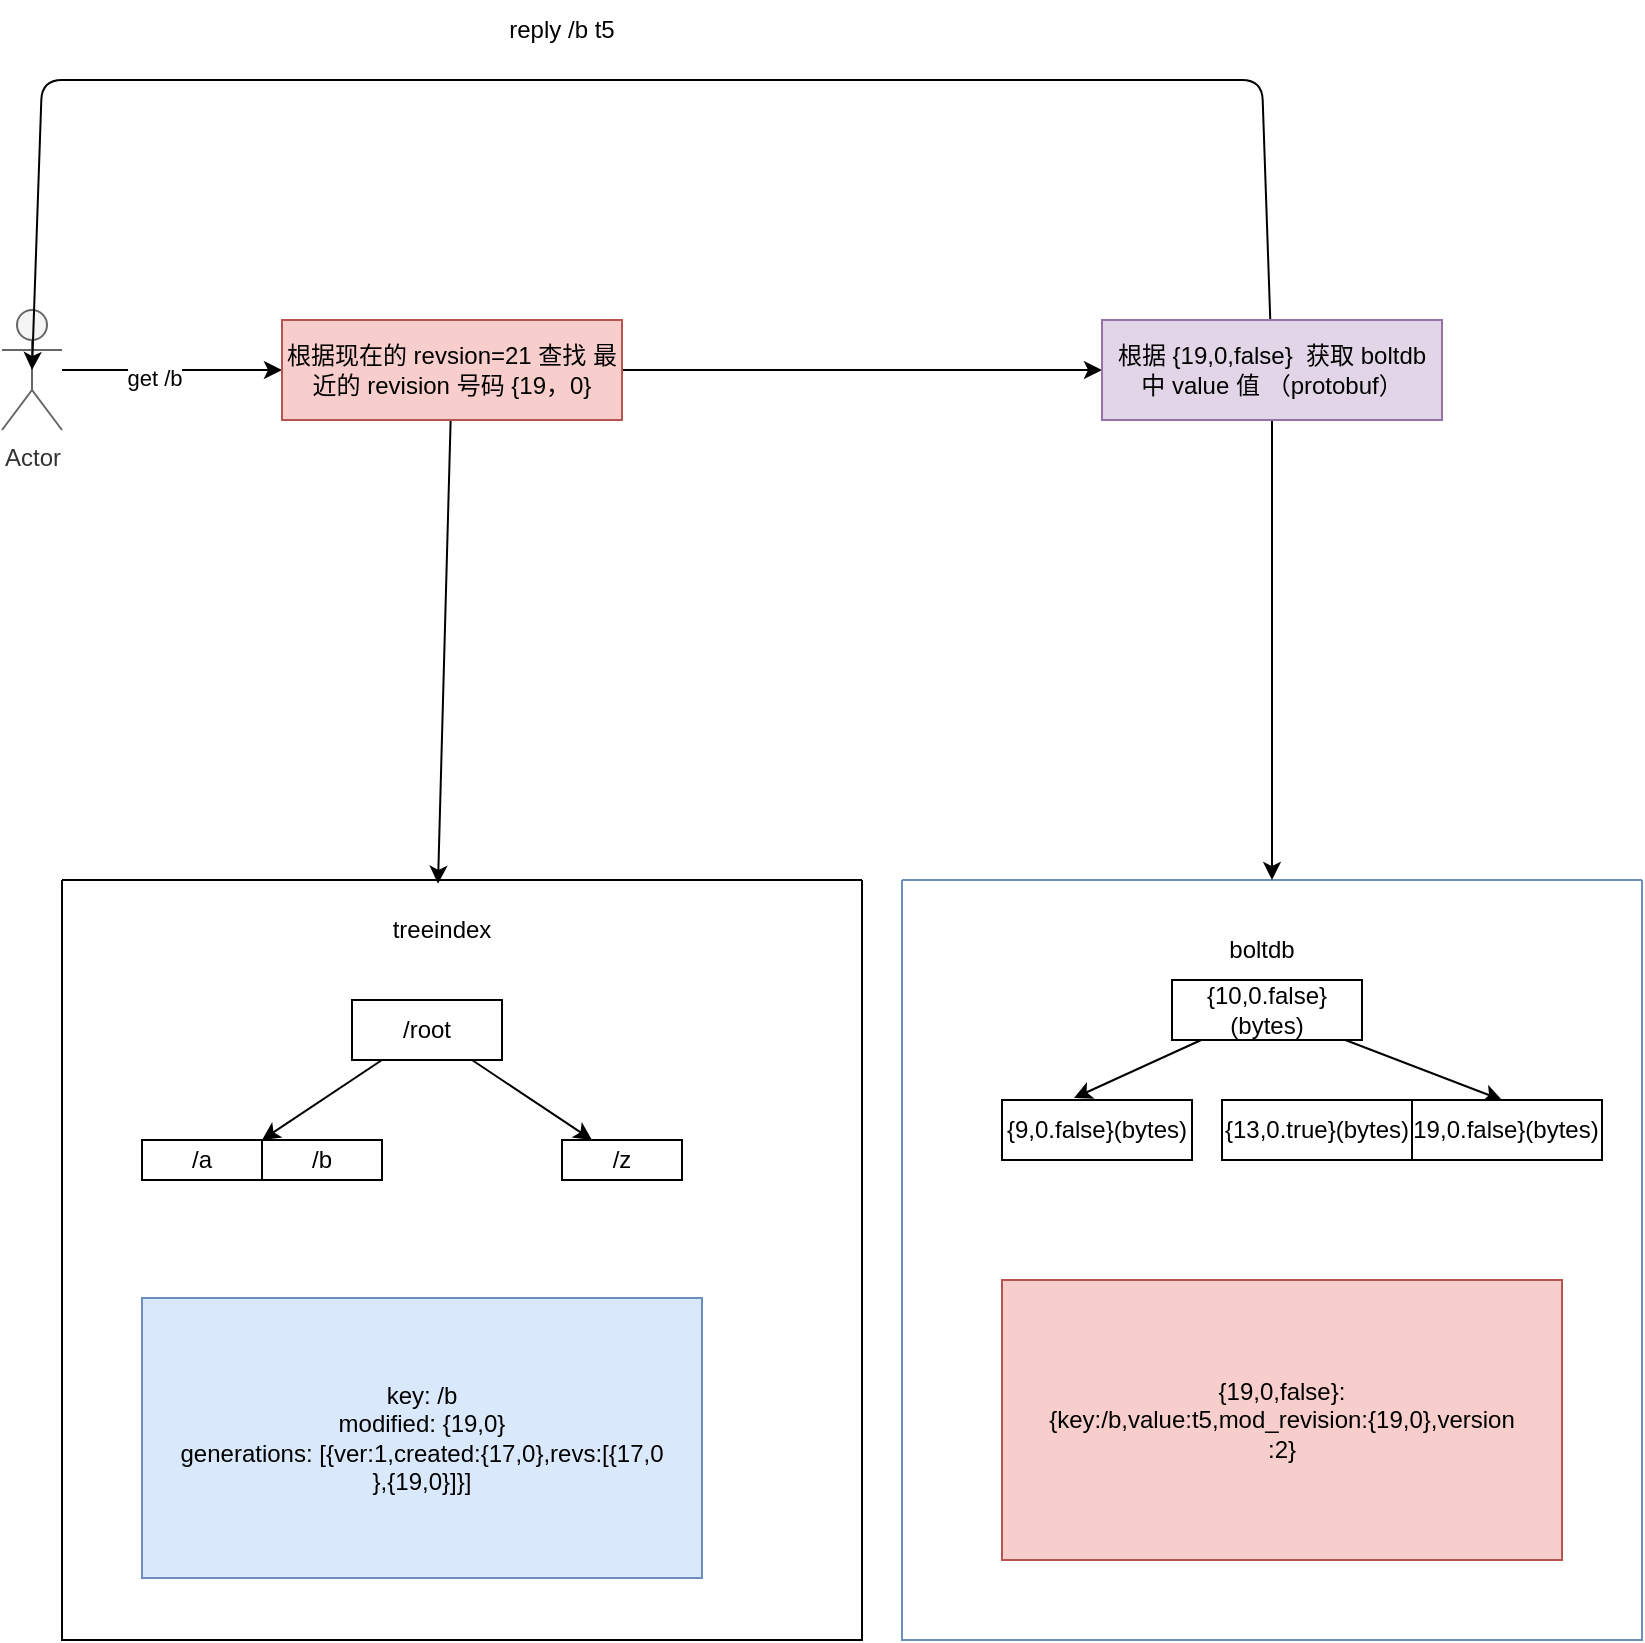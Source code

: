 <mxfile>
    <diagram id="TkZjrOjhBxlygUtNeHLp" name="Page-1">
        <mxGraphModel dx="1683" dy="2005" grid="1" gridSize="10" guides="1" tooltips="1" connect="1" arrows="1" fold="1" page="1" pageScale="1" pageWidth="850" pageHeight="1100" background="#ffffff" math="0" shadow="0">
            <root>
                <mxCell id="0"/>
                <mxCell id="1" parent="0"/>
                <mxCell id="2" value="" style="swimlane;startSize=0;" vertex="1" parent="1">
                    <mxGeometry x="60" y="250" width="400" height="380" as="geometry"/>
                </mxCell>
                <mxCell id="3" value="treeindex" style="text;html=1;strokeColor=none;fillColor=none;align=center;verticalAlign=middle;whiteSpace=wrap;rounded=0;" vertex="1" parent="2">
                    <mxGeometry x="160" y="10" width="60" height="30" as="geometry"/>
                </mxCell>
                <mxCell id="12" style="edgeStyle=none;html=1;entryX=0;entryY=0;entryDx=0;entryDy=0;" edge="1" parent="2" source="4" target="7">
                    <mxGeometry relative="1" as="geometry"/>
                </mxCell>
                <mxCell id="14" style="edgeStyle=none;html=1;" edge="1" parent="2" source="4" target="13">
                    <mxGeometry relative="1" as="geometry"/>
                </mxCell>
                <mxCell id="4" value="/root" style="rounded=0;whiteSpace=wrap;html=1;" vertex="1" parent="2">
                    <mxGeometry x="145" y="60" width="75" height="30" as="geometry"/>
                </mxCell>
                <mxCell id="5" value="/a" style="rounded=0;whiteSpace=wrap;html=1;" vertex="1" parent="2">
                    <mxGeometry x="40" y="130" width="60" height="20" as="geometry"/>
                </mxCell>
                <mxCell id="7" value="/b" style="rounded=0;whiteSpace=wrap;html=1;" vertex="1" parent="2">
                    <mxGeometry x="100" y="130" width="60" height="20" as="geometry"/>
                </mxCell>
                <mxCell id="13" value="/z" style="rounded=0;whiteSpace=wrap;html=1;" vertex="1" parent="2">
                    <mxGeometry x="250" y="130" width="60" height="20" as="geometry"/>
                </mxCell>
                <mxCell id="15" value="key: /b&lt;br&gt;modified: {19,0}&lt;br&gt;generations: [{ver:1,created:{17,0},revs:[{17,0&lt;br&gt;},{19,0}]}]" style="rounded=0;whiteSpace=wrap;html=1;fillColor=#dae8fc;strokeColor=#6c8ebf;" vertex="1" parent="2">
                    <mxGeometry x="40" y="209" width="280" height="140" as="geometry"/>
                </mxCell>
                <mxCell id="16" value="" style="swimlane;startSize=0;fillColor=#dae8fc;strokeColor=#6c8ebf;" vertex="1" parent="1">
                    <mxGeometry x="480" y="250" width="370" height="380" as="geometry"/>
                </mxCell>
                <mxCell id="17" value="boltdb" style="text;html=1;strokeColor=none;fillColor=none;align=center;verticalAlign=middle;whiteSpace=wrap;rounded=0;" vertex="1" parent="16">
                    <mxGeometry x="150" y="20" width="60" height="30" as="geometry"/>
                </mxCell>
                <mxCell id="20" style="edgeStyle=none;html=1;entryX=0.5;entryY=0;entryDx=0;entryDy=0;" edge="1" parent="16" source="18" target="19">
                    <mxGeometry relative="1" as="geometry"/>
                </mxCell>
                <mxCell id="22" style="edgeStyle=none;html=1;entryX=0.379;entryY=-0.033;entryDx=0;entryDy=0;entryPerimeter=0;" edge="1" parent="16" source="18" target="21">
                    <mxGeometry relative="1" as="geometry"/>
                </mxCell>
                <mxCell id="18" value="{10,0.false}(bytes)" style="rounded=0;whiteSpace=wrap;html=1;" vertex="1" parent="16">
                    <mxGeometry x="135" y="50" width="95" height="30" as="geometry"/>
                </mxCell>
                <mxCell id="19" value="{19,0.false}(bytes)" style="rounded=0;whiteSpace=wrap;html=1;" vertex="1" parent="16">
                    <mxGeometry x="250" y="110" width="100" height="30" as="geometry"/>
                </mxCell>
                <mxCell id="21" value="{9,0.false}(bytes)" style="rounded=0;whiteSpace=wrap;html=1;" vertex="1" parent="16">
                    <mxGeometry x="50" y="110" width="95" height="30" as="geometry"/>
                </mxCell>
                <mxCell id="23" value="{13,0.true}(bytes)" style="rounded=0;whiteSpace=wrap;html=1;" vertex="1" parent="16">
                    <mxGeometry x="160" y="110" width="95" height="30" as="geometry"/>
                </mxCell>
                <mxCell id="32" value="{19,0,false}:&lt;br&gt;{key:/b,value:t5,mod_revision:{19,0},version&lt;br&gt;:2}" style="rounded=0;whiteSpace=wrap;html=1;fillColor=#f8cecc;strokeColor=#b85450;" vertex="1" parent="16">
                    <mxGeometry x="50" y="200" width="280" height="140" as="geometry"/>
                </mxCell>
                <mxCell id="36" style="edgeStyle=none;html=1;" edge="1" parent="1" source="34" target="35">
                    <mxGeometry relative="1" as="geometry"/>
                </mxCell>
                <mxCell id="38" value="get /b" style="edgeLabel;html=1;align=center;verticalAlign=middle;resizable=0;points=[];" vertex="1" connectable="0" parent="36">
                    <mxGeometry x="-0.167" y="-4" relative="1" as="geometry">
                        <mxPoint as="offset"/>
                    </mxGeometry>
                </mxCell>
                <mxCell id="34" value="Actor" style="shape=umlActor;verticalLabelPosition=bottom;verticalAlign=top;html=1;outlineConnect=0;fillColor=#f5f5f5;fontColor=#333333;strokeColor=#666666;" vertex="1" parent="1">
                    <mxGeometry x="30" y="-35" width="30" height="60" as="geometry"/>
                </mxCell>
                <mxCell id="39" style="edgeStyle=none;html=1;entryX=0.47;entryY=0.005;entryDx=0;entryDy=0;entryPerimeter=0;" edge="1" parent="1" source="35" target="2">
                    <mxGeometry relative="1" as="geometry"/>
                </mxCell>
                <mxCell id="41" style="edgeStyle=none;html=1;" edge="1" parent="1" source="35" target="40">
                    <mxGeometry relative="1" as="geometry"/>
                </mxCell>
                <mxCell id="35" value="根据现在的 revsion=21 查找 最近的 revision 号码 {19，0}" style="rounded=0;whiteSpace=wrap;html=1;fillColor=#f8cecc;strokeColor=#b85450;" vertex="1" parent="1">
                    <mxGeometry x="170" y="-30" width="170" height="50" as="geometry"/>
                </mxCell>
                <mxCell id="42" style="edgeStyle=none;html=1;entryX=0.5;entryY=0;entryDx=0;entryDy=0;" edge="1" parent="1" source="40" target="16">
                    <mxGeometry relative="1" as="geometry"/>
                </mxCell>
                <mxCell id="43" style="edgeStyle=none;html=1;entryX=0.5;entryY=0.5;entryDx=0;entryDy=0;entryPerimeter=0;" edge="1" parent="1" source="40" target="34">
                    <mxGeometry relative="1" as="geometry">
                        <Array as="points">
                            <mxPoint x="660" y="-150"/>
                            <mxPoint x="50" y="-150"/>
                        </Array>
                    </mxGeometry>
                </mxCell>
                <mxCell id="40" value="根据 {19,0,false}&amp;nbsp; 获取 boltdb 中 value 值 （protobuf）" style="rounded=0;whiteSpace=wrap;html=1;fillColor=#e1d5e7;strokeColor=#9673a6;" vertex="1" parent="1">
                    <mxGeometry x="580" y="-30" width="170" height="50" as="geometry"/>
                </mxCell>
                <mxCell id="45" value="reply /b t5" style="text;html=1;strokeColor=none;fillColor=none;align=center;verticalAlign=middle;whiteSpace=wrap;rounded=0;" vertex="1" parent="1">
                    <mxGeometry x="280" y="-190" width="60" height="30" as="geometry"/>
                </mxCell>
            </root>
        </mxGraphModel>
    </diagram>
</mxfile>
